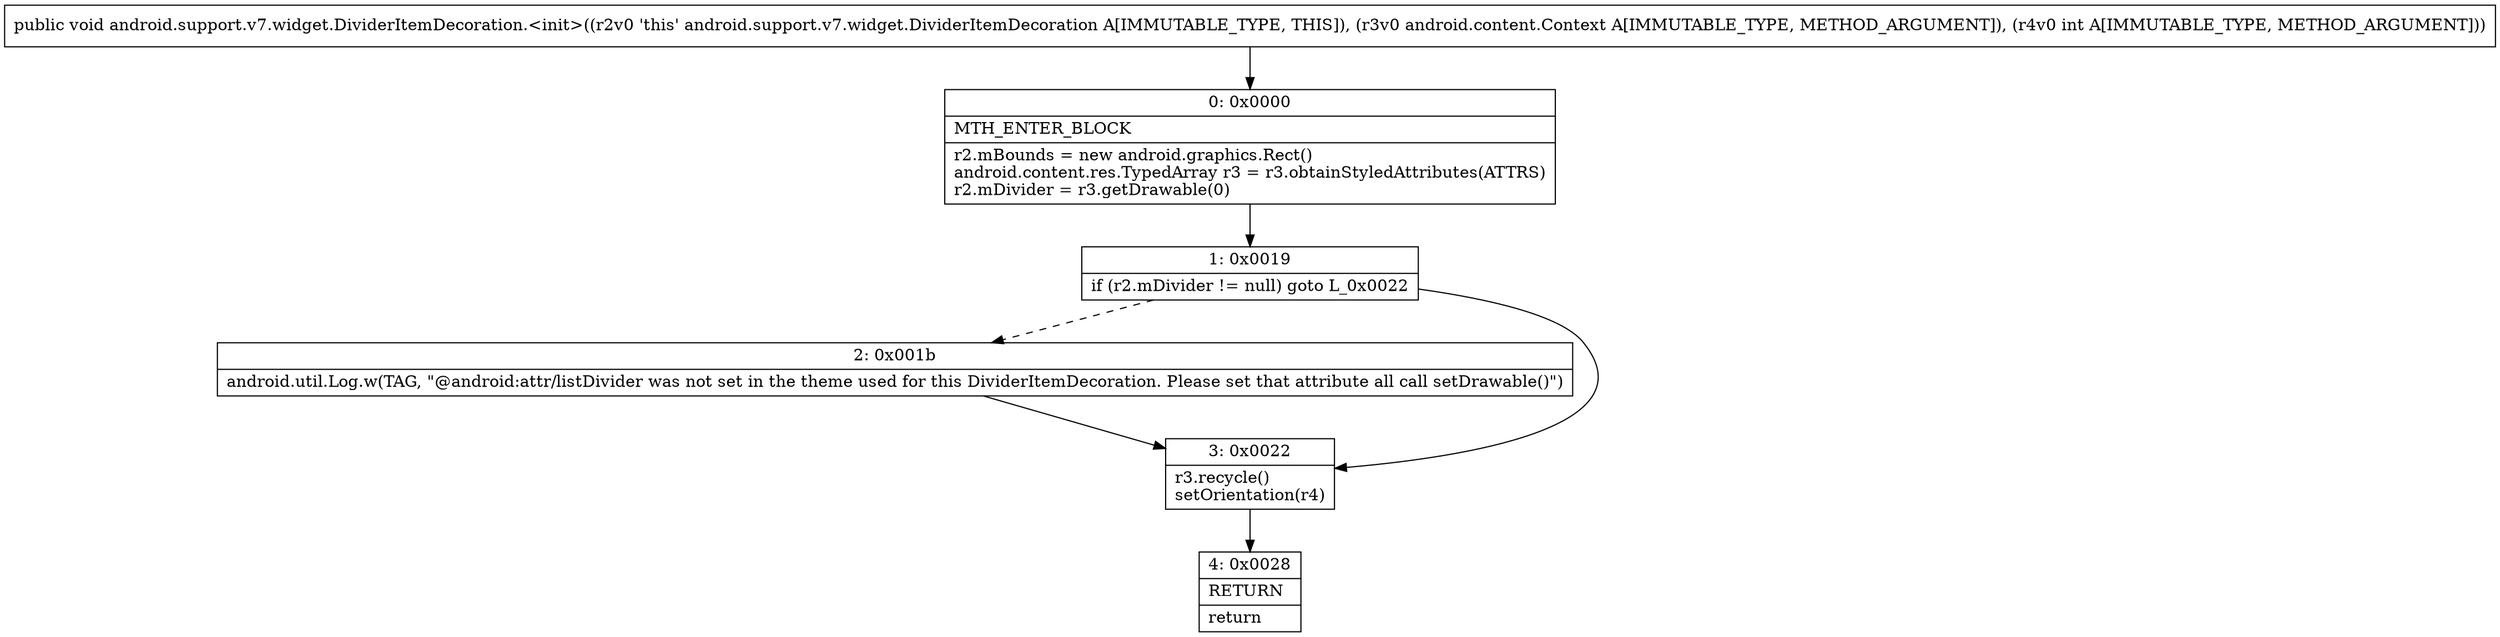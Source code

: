 digraph "CFG forandroid.support.v7.widget.DividerItemDecoration.\<init\>(Landroid\/content\/Context;I)V" {
Node_0 [shape=record,label="{0\:\ 0x0000|MTH_ENTER_BLOCK\l|r2.mBounds = new android.graphics.Rect()\landroid.content.res.TypedArray r3 = r3.obtainStyledAttributes(ATTRS)\lr2.mDivider = r3.getDrawable(0)\l}"];
Node_1 [shape=record,label="{1\:\ 0x0019|if (r2.mDivider != null) goto L_0x0022\l}"];
Node_2 [shape=record,label="{2\:\ 0x001b|android.util.Log.w(TAG, \"@android:attr\/listDivider was not set in the theme used for this DividerItemDecoration. Please set that attribute all call setDrawable()\")\l}"];
Node_3 [shape=record,label="{3\:\ 0x0022|r3.recycle()\lsetOrientation(r4)\l}"];
Node_4 [shape=record,label="{4\:\ 0x0028|RETURN\l|return\l}"];
MethodNode[shape=record,label="{public void android.support.v7.widget.DividerItemDecoration.\<init\>((r2v0 'this' android.support.v7.widget.DividerItemDecoration A[IMMUTABLE_TYPE, THIS]), (r3v0 android.content.Context A[IMMUTABLE_TYPE, METHOD_ARGUMENT]), (r4v0 int A[IMMUTABLE_TYPE, METHOD_ARGUMENT])) }"];
MethodNode -> Node_0;
Node_0 -> Node_1;
Node_1 -> Node_2[style=dashed];
Node_1 -> Node_3;
Node_2 -> Node_3;
Node_3 -> Node_4;
}

